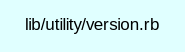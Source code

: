 digraph TopLevel {
    compound = true
    bgcolor = lightcyan1
    fontname = Arial
    fontsize = 8
    label = "lib/utility/version.rb"
    node [
        fontname = Arial,
        fontsize = 8,
        color = black
    ]

}

